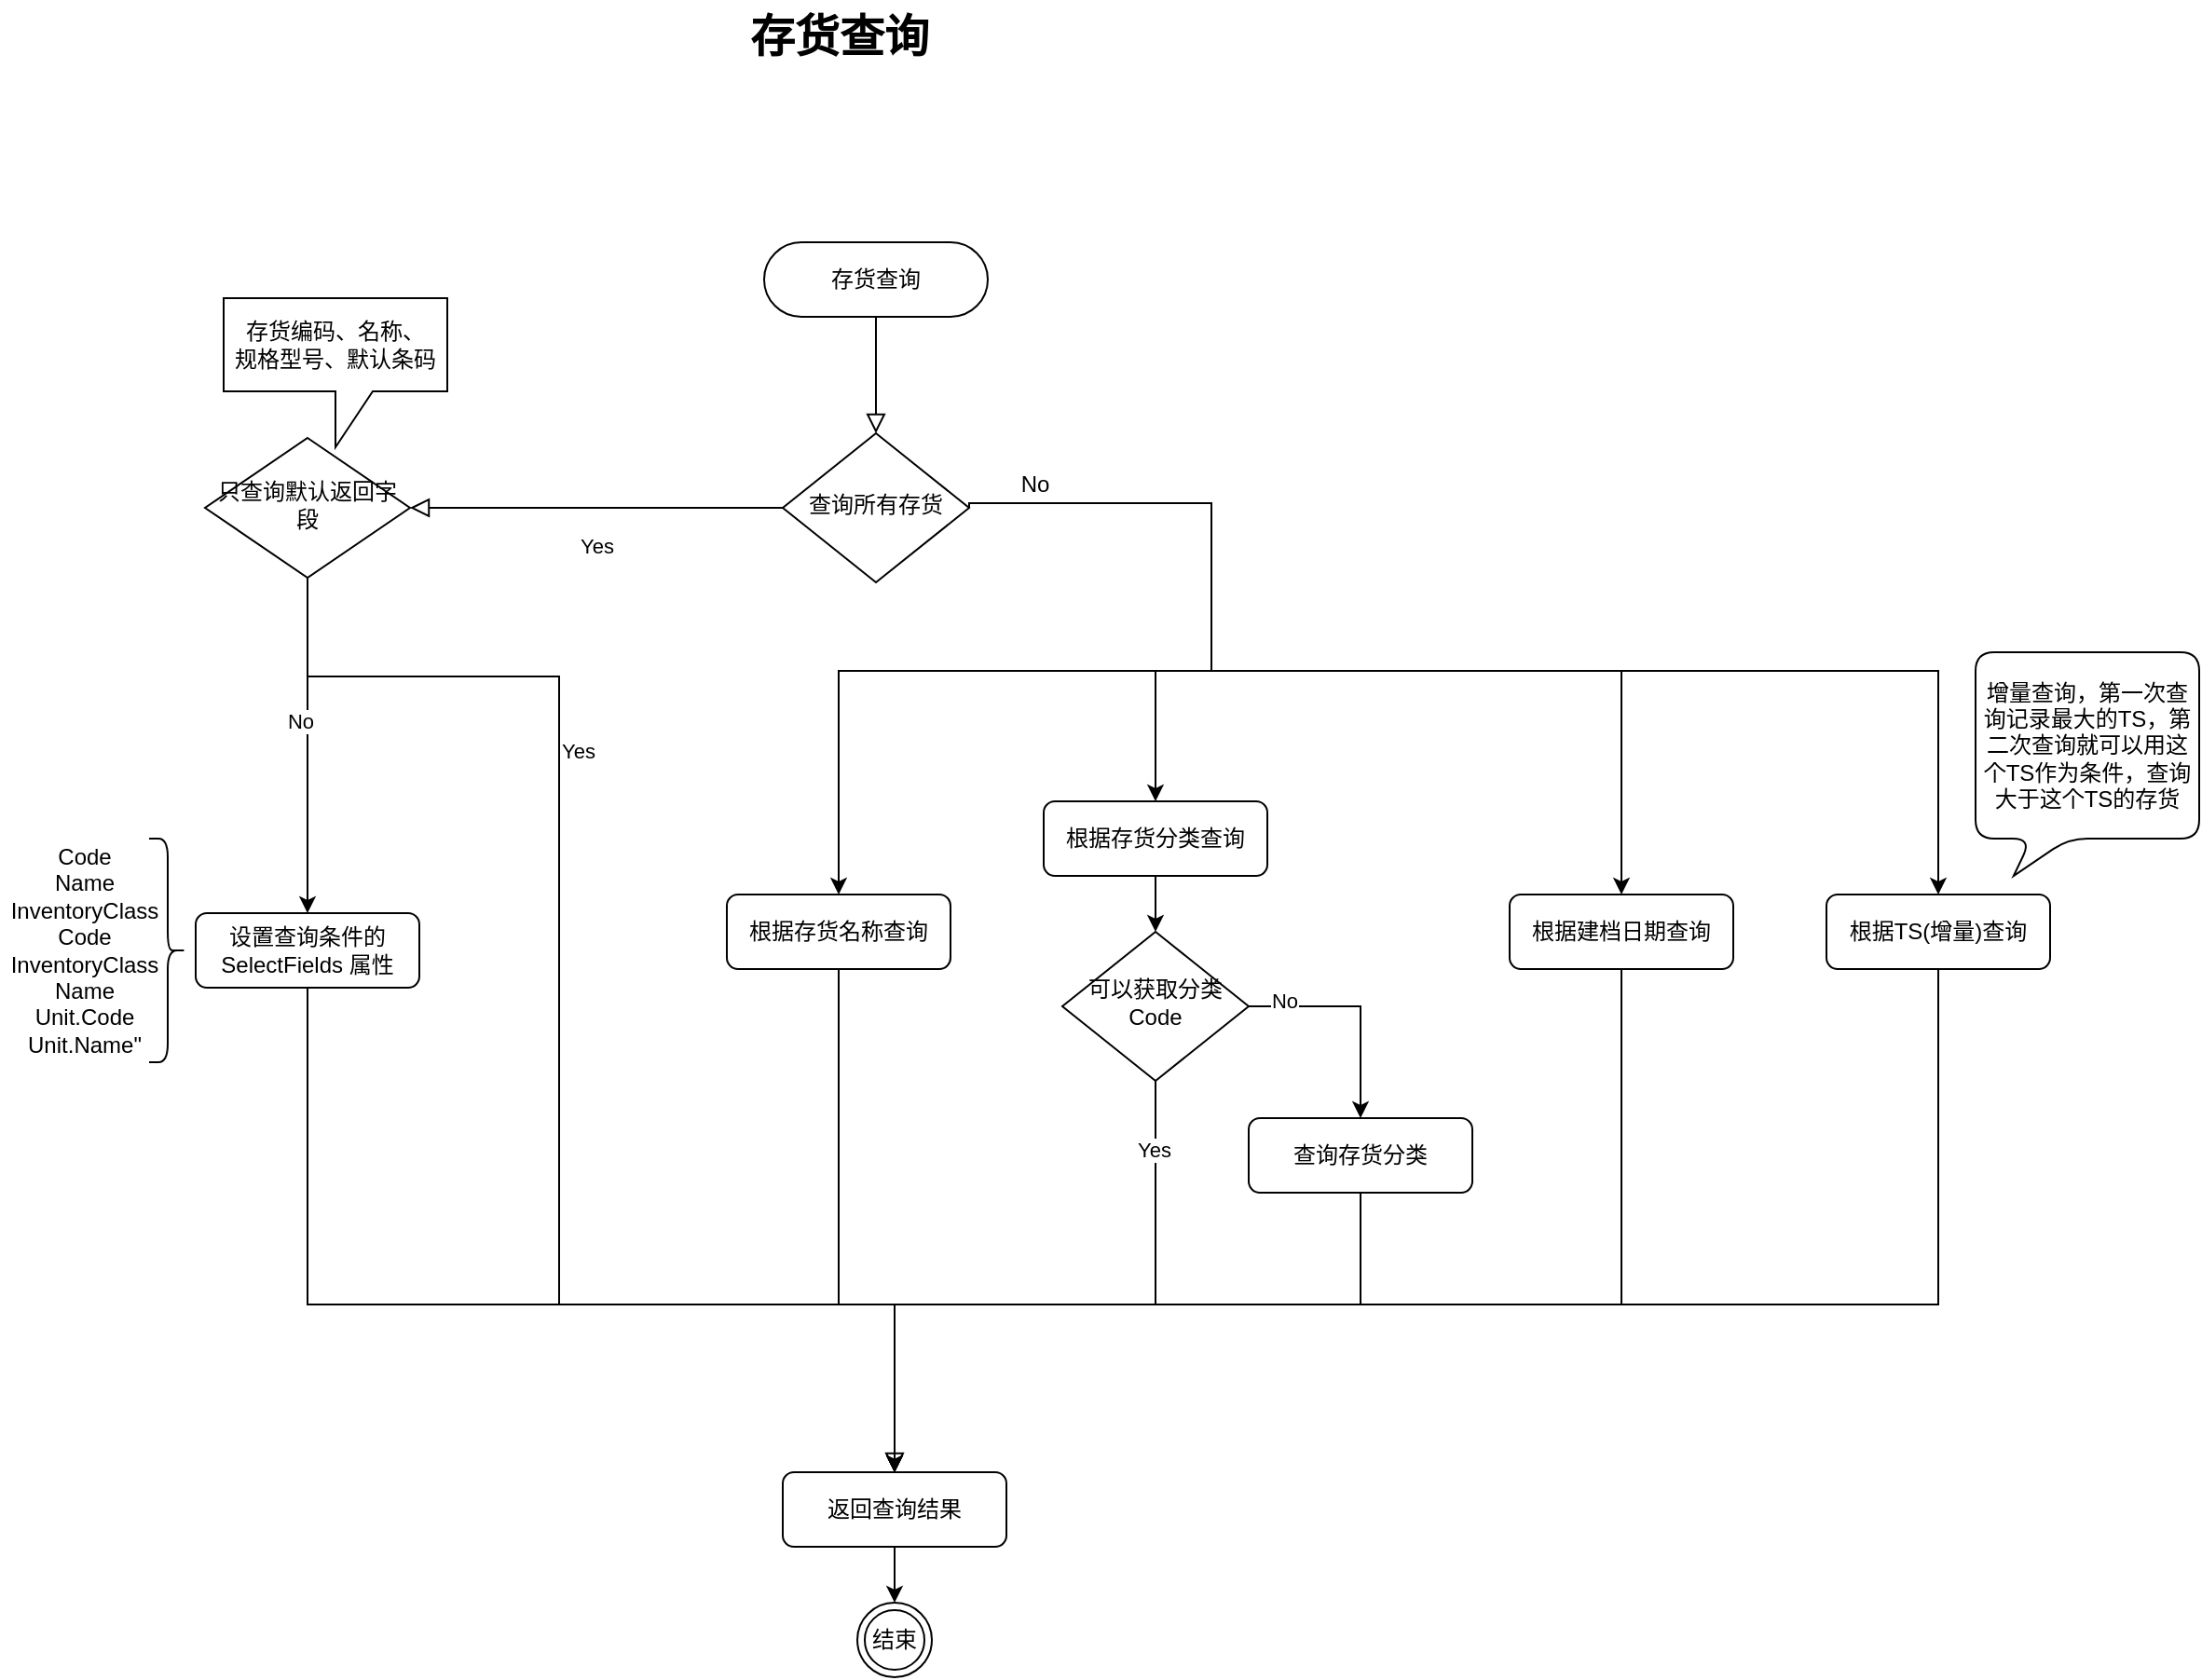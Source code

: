 <mxfile version="14.2.9" type="github">
  <diagram id="C5RBs43oDa-KdzZeNtuy" name="Page-1">
    <mxGraphModel dx="2997" dy="992" grid="1" gridSize="10" guides="1" tooltips="1" connect="1" arrows="1" fold="1" page="1" pageScale="1" pageWidth="1169" pageHeight="1654" math="0" shadow="0">
      <root>
        <mxCell id="WIyWlLk6GJQsqaUBKTNV-0" />
        <mxCell id="WIyWlLk6GJQsqaUBKTNV-1" parent="WIyWlLk6GJQsqaUBKTNV-0" />
        <mxCell id="WIyWlLk6GJQsqaUBKTNV-2" value="" style="rounded=0;html=1;jettySize=auto;orthogonalLoop=1;fontSize=11;endArrow=block;endFill=0;endSize=8;strokeWidth=1;shadow=0;labelBackgroundColor=none;edgeStyle=orthogonalEdgeStyle;" parent="WIyWlLk6GJQsqaUBKTNV-1" source="WIyWlLk6GJQsqaUBKTNV-3" target="WIyWlLk6GJQsqaUBKTNV-6" edge="1">
          <mxGeometry relative="1" as="geometry" />
        </mxCell>
        <mxCell id="WIyWlLk6GJQsqaUBKTNV-3" value="存货查询" style="rounded=1;whiteSpace=wrap;html=1;fontSize=12;glass=0;strokeWidth=1;shadow=0;arcSize=50;" parent="WIyWlLk6GJQsqaUBKTNV-1" vertex="1">
          <mxGeometry x="360" y="200" width="120" height="40" as="geometry" />
        </mxCell>
        <mxCell id="WIyWlLk6GJQsqaUBKTNV-4" value="Yes" style="rounded=0;html=1;jettySize=auto;orthogonalLoop=1;fontSize=11;endArrow=block;endFill=0;endSize=8;strokeWidth=1;shadow=0;labelBackgroundColor=none;edgeStyle=orthogonalEdgeStyle;" parent="WIyWlLk6GJQsqaUBKTNV-1" source="WIyWlLk6GJQsqaUBKTNV-6" target="WIyWlLk6GJQsqaUBKTNV-10" edge="1">
          <mxGeometry y="20" relative="1" as="geometry">
            <mxPoint as="offset" />
          </mxGeometry>
        </mxCell>
        <mxCell id="TtRiqK_YNeNSmyJiiI_s-16" style="edgeStyle=orthogonalEdgeStyle;rounded=0;orthogonalLoop=1;jettySize=auto;html=1;exitX=1;exitY=0.5;exitDx=0;exitDy=0;entryX=0.5;entryY=0;entryDx=0;entryDy=0;" edge="1" parent="WIyWlLk6GJQsqaUBKTNV-1" source="WIyWlLk6GJQsqaUBKTNV-6" target="TtRiqK_YNeNSmyJiiI_s-27">
          <mxGeometry relative="1" as="geometry">
            <mxPoint x="550" y="560" as="targetPoint" />
            <Array as="points">
              <mxPoint x="470" y="340" />
              <mxPoint x="600" y="340" />
              <mxPoint x="600" y="430" />
              <mxPoint x="570" y="430" />
            </Array>
          </mxGeometry>
        </mxCell>
        <mxCell id="TtRiqK_YNeNSmyJiiI_s-20" value="&lt;br&gt;" style="edgeLabel;html=1;align=center;verticalAlign=middle;resizable=0;points=[];" vertex="1" connectable="0" parent="TtRiqK_YNeNSmyJiiI_s-16">
          <mxGeometry x="-0.15" y="1" relative="1" as="geometry">
            <mxPoint as="offset" />
          </mxGeometry>
        </mxCell>
        <mxCell id="TtRiqK_YNeNSmyJiiI_s-28" style="edgeStyle=orthogonalEdgeStyle;rounded=0;orthogonalLoop=1;jettySize=auto;html=1;exitX=1;exitY=0.5;exitDx=0;exitDy=0;" edge="1" parent="WIyWlLk6GJQsqaUBKTNV-1" source="WIyWlLk6GJQsqaUBKTNV-6" target="TtRiqK_YNeNSmyJiiI_s-25">
          <mxGeometry relative="1" as="geometry">
            <Array as="points">
              <mxPoint x="600" y="340" />
              <mxPoint x="600" y="430" />
              <mxPoint x="400" y="430" />
            </Array>
          </mxGeometry>
        </mxCell>
        <mxCell id="TtRiqK_YNeNSmyJiiI_s-30" style="edgeStyle=orthogonalEdgeStyle;rounded=0;orthogonalLoop=1;jettySize=auto;html=1;exitX=1;exitY=0.5;exitDx=0;exitDy=0;" edge="1" parent="WIyWlLk6GJQsqaUBKTNV-1" source="WIyWlLk6GJQsqaUBKTNV-6" target="TtRiqK_YNeNSmyJiiI_s-29">
          <mxGeometry relative="1" as="geometry">
            <Array as="points">
              <mxPoint x="470" y="340" />
              <mxPoint x="600" y="340" />
              <mxPoint x="600" y="430" />
              <mxPoint x="820" y="430" />
            </Array>
          </mxGeometry>
        </mxCell>
        <mxCell id="TtRiqK_YNeNSmyJiiI_s-32" style="edgeStyle=orthogonalEdgeStyle;rounded=0;orthogonalLoop=1;jettySize=auto;html=1;exitX=1;exitY=0.5;exitDx=0;exitDy=0;entryX=0.5;entryY=0;entryDx=0;entryDy=0;" edge="1" parent="WIyWlLk6GJQsqaUBKTNV-1" source="WIyWlLk6GJQsqaUBKTNV-6" target="TtRiqK_YNeNSmyJiiI_s-31">
          <mxGeometry relative="1" as="geometry">
            <Array as="points">
              <mxPoint x="470" y="340" />
              <mxPoint x="600" y="340" />
              <mxPoint x="600" y="430" />
              <mxPoint x="990" y="430" />
            </Array>
          </mxGeometry>
        </mxCell>
        <mxCell id="WIyWlLk6GJQsqaUBKTNV-6" value="查询所有存货" style="rhombus;whiteSpace=wrap;html=1;shadow=0;fontFamily=Helvetica;fontSize=12;align=center;strokeWidth=1;spacing=6;spacingTop=-4;" parent="WIyWlLk6GJQsqaUBKTNV-1" vertex="1">
          <mxGeometry x="370" y="302.5" width="100" height="80" as="geometry" />
        </mxCell>
        <mxCell id="TtRiqK_YNeNSmyJiiI_s-45" style="edgeStyle=orthogonalEdgeStyle;rounded=0;orthogonalLoop=1;jettySize=auto;html=1;exitX=0.5;exitY=1;exitDx=0;exitDy=0;entryX=0.5;entryY=0;entryDx=0;entryDy=0;" edge="1" parent="WIyWlLk6GJQsqaUBKTNV-1" source="TtRiqK_YNeNSmyJiiI_s-43" target="WIyWlLk6GJQsqaUBKTNV-12">
          <mxGeometry relative="1" as="geometry">
            <Array as="points">
              <mxPoint x="570" y="770" />
              <mxPoint x="430" y="770" />
            </Array>
          </mxGeometry>
        </mxCell>
        <mxCell id="TtRiqK_YNeNSmyJiiI_s-47" value="Yes" style="edgeLabel;html=1;align=center;verticalAlign=middle;resizable=0;points=[];" vertex="1" connectable="0" parent="TtRiqK_YNeNSmyJiiI_s-45">
          <mxGeometry x="-0.792" y="-1" relative="1" as="geometry">
            <mxPoint as="offset" />
          </mxGeometry>
        </mxCell>
        <mxCell id="TtRiqK_YNeNSmyJiiI_s-51" style="edgeStyle=orthogonalEdgeStyle;rounded=0;orthogonalLoop=1;jettySize=auto;html=1;exitX=1;exitY=0.5;exitDx=0;exitDy=0;" edge="1" parent="WIyWlLk6GJQsqaUBKTNV-1" source="TtRiqK_YNeNSmyJiiI_s-43" target="TtRiqK_YNeNSmyJiiI_s-50">
          <mxGeometry relative="1" as="geometry" />
        </mxCell>
        <mxCell id="TtRiqK_YNeNSmyJiiI_s-52" value="No" style="edgeLabel;html=1;align=center;verticalAlign=middle;resizable=0;points=[];" vertex="1" connectable="0" parent="TtRiqK_YNeNSmyJiiI_s-51">
          <mxGeometry x="-0.685" y="3" relative="1" as="geometry">
            <mxPoint as="offset" />
          </mxGeometry>
        </mxCell>
        <mxCell id="TtRiqK_YNeNSmyJiiI_s-43" value="可以获取分类&lt;br&gt;Code" style="rhombus;whiteSpace=wrap;html=1;shadow=0;fontFamily=Helvetica;fontSize=12;align=center;strokeWidth=1;spacing=6;spacingTop=-4;" vertex="1" parent="WIyWlLk6GJQsqaUBKTNV-1">
          <mxGeometry x="520" y="570" width="100" height="80" as="geometry" />
        </mxCell>
        <mxCell id="WIyWlLk6GJQsqaUBKTNV-9" value="Yes" style="edgeStyle=orthogonalEdgeStyle;rounded=0;html=1;jettySize=auto;orthogonalLoop=1;fontSize=11;endArrow=block;endFill=0;endSize=8;strokeWidth=1;shadow=0;labelBackgroundColor=none;" parent="WIyWlLk6GJQsqaUBKTNV-1" source="WIyWlLk6GJQsqaUBKTNV-10" target="WIyWlLk6GJQsqaUBKTNV-12" edge="1">
          <mxGeometry x="-0.426" y="10" relative="1" as="geometry">
            <mxPoint as="offset" />
            <Array as="points">
              <mxPoint x="115" y="433" />
              <mxPoint x="250" y="433" />
              <mxPoint x="250" y="770" />
              <mxPoint x="430" y="770" />
            </Array>
          </mxGeometry>
        </mxCell>
        <mxCell id="TtRiqK_YNeNSmyJiiI_s-40" style="edgeStyle=orthogonalEdgeStyle;rounded=0;orthogonalLoop=1;jettySize=auto;html=1;exitX=0.5;exitY=1;exitDx=0;exitDy=0;" edge="1" parent="WIyWlLk6GJQsqaUBKTNV-1" source="WIyWlLk6GJQsqaUBKTNV-10" target="WIyWlLk6GJQsqaUBKTNV-11">
          <mxGeometry relative="1" as="geometry" />
        </mxCell>
        <mxCell id="TtRiqK_YNeNSmyJiiI_s-41" value="No" style="edgeLabel;html=1;align=center;verticalAlign=middle;resizable=0;points=[];" vertex="1" connectable="0" parent="TtRiqK_YNeNSmyJiiI_s-40">
          <mxGeometry x="-0.148" y="-4" relative="1" as="geometry">
            <mxPoint as="offset" />
          </mxGeometry>
        </mxCell>
        <mxCell id="WIyWlLk6GJQsqaUBKTNV-10" value="只查询默认返回字段" style="rhombus;whiteSpace=wrap;html=1;shadow=0;fontFamily=Helvetica;fontSize=12;align=center;strokeWidth=1;spacing=6;spacingTop=-4;" parent="WIyWlLk6GJQsqaUBKTNV-1" vertex="1">
          <mxGeometry x="60" y="305" width="110" height="75" as="geometry" />
        </mxCell>
        <mxCell id="TtRiqK_YNeNSmyJiiI_s-6" style="edgeStyle=orthogonalEdgeStyle;rounded=0;orthogonalLoop=1;jettySize=auto;html=1;exitX=0.5;exitY=1;exitDx=0;exitDy=0;entryX=0.5;entryY=0;entryDx=0;entryDy=0;" edge="1" parent="WIyWlLk6GJQsqaUBKTNV-1" source="WIyWlLk6GJQsqaUBKTNV-11" target="WIyWlLk6GJQsqaUBKTNV-12">
          <mxGeometry relative="1" as="geometry">
            <Array as="points">
              <mxPoint x="115" y="770" />
              <mxPoint x="430" y="770" />
            </Array>
          </mxGeometry>
        </mxCell>
        <mxCell id="WIyWlLk6GJQsqaUBKTNV-11" value="设置查询条件的SelectFields 属性" style="rounded=1;whiteSpace=wrap;html=1;fontSize=12;glass=0;strokeWidth=1;shadow=0;" parent="WIyWlLk6GJQsqaUBKTNV-1" vertex="1">
          <mxGeometry x="55" y="560" width="120" height="40" as="geometry" />
        </mxCell>
        <mxCell id="TtRiqK_YNeNSmyJiiI_s-7" style="edgeStyle=orthogonalEdgeStyle;rounded=0;orthogonalLoop=1;jettySize=auto;html=1;exitX=0.5;exitY=1;exitDx=0;exitDy=0;" edge="1" parent="WIyWlLk6GJQsqaUBKTNV-1" source="WIyWlLk6GJQsqaUBKTNV-12" target="TtRiqK_YNeNSmyJiiI_s-5">
          <mxGeometry relative="1" as="geometry" />
        </mxCell>
        <mxCell id="WIyWlLk6GJQsqaUBKTNV-12" value="返回查询结果" style="rounded=1;whiteSpace=wrap;html=1;fontSize=12;glass=0;strokeWidth=1;shadow=0;" parent="WIyWlLk6GJQsqaUBKTNV-1" vertex="1">
          <mxGeometry x="370" y="860" width="120" height="40" as="geometry" />
        </mxCell>
        <mxCell id="TtRiqK_YNeNSmyJiiI_s-33" style="edgeStyle=orthogonalEdgeStyle;rounded=0;orthogonalLoop=1;jettySize=auto;html=1;exitX=0.5;exitY=1;exitDx=0;exitDy=0;" edge="1" parent="WIyWlLk6GJQsqaUBKTNV-1" source="TtRiqK_YNeNSmyJiiI_s-25" target="WIyWlLk6GJQsqaUBKTNV-12">
          <mxGeometry relative="1" as="geometry">
            <Array as="points">
              <mxPoint x="400" y="770" />
              <mxPoint x="430" y="770" />
            </Array>
          </mxGeometry>
        </mxCell>
        <mxCell id="TtRiqK_YNeNSmyJiiI_s-25" value="根据存货名称查询" style="rounded=1;whiteSpace=wrap;html=1;fontSize=12;glass=0;strokeWidth=1;shadow=0;" vertex="1" parent="WIyWlLk6GJQsqaUBKTNV-1">
          <mxGeometry x="340" y="550" width="120" height="40" as="geometry" />
        </mxCell>
        <mxCell id="TtRiqK_YNeNSmyJiiI_s-44" style="edgeStyle=orthogonalEdgeStyle;rounded=0;orthogonalLoop=1;jettySize=auto;html=1;exitX=0.5;exitY=1;exitDx=0;exitDy=0;" edge="1" parent="WIyWlLk6GJQsqaUBKTNV-1" source="TtRiqK_YNeNSmyJiiI_s-27" target="TtRiqK_YNeNSmyJiiI_s-43">
          <mxGeometry relative="1" as="geometry" />
        </mxCell>
        <mxCell id="TtRiqK_YNeNSmyJiiI_s-27" value="根据存货分类查询" style="rounded=1;whiteSpace=wrap;html=1;fontSize=12;glass=0;strokeWidth=1;shadow=0;" vertex="1" parent="WIyWlLk6GJQsqaUBKTNV-1">
          <mxGeometry x="510" y="500" width="120" height="40" as="geometry" />
        </mxCell>
        <mxCell id="TtRiqK_YNeNSmyJiiI_s-53" style="edgeStyle=orthogonalEdgeStyle;rounded=0;orthogonalLoop=1;jettySize=auto;html=1;exitX=0.5;exitY=1;exitDx=0;exitDy=0;entryX=0.5;entryY=0;entryDx=0;entryDy=0;" edge="1" parent="WIyWlLk6GJQsqaUBKTNV-1" source="TtRiqK_YNeNSmyJiiI_s-50" target="WIyWlLk6GJQsqaUBKTNV-12">
          <mxGeometry relative="1" as="geometry">
            <Array as="points">
              <mxPoint x="680" y="770" />
              <mxPoint x="430" y="770" />
            </Array>
          </mxGeometry>
        </mxCell>
        <mxCell id="TtRiqK_YNeNSmyJiiI_s-50" value="查询存货分类" style="rounded=1;whiteSpace=wrap;html=1;fontSize=12;glass=0;strokeWidth=1;shadow=0;" vertex="1" parent="WIyWlLk6GJQsqaUBKTNV-1">
          <mxGeometry x="620" y="670" width="120" height="40" as="geometry" />
        </mxCell>
        <mxCell id="TtRiqK_YNeNSmyJiiI_s-39" style="edgeStyle=orthogonalEdgeStyle;rounded=0;orthogonalLoop=1;jettySize=auto;html=1;exitX=0.5;exitY=1;exitDx=0;exitDy=0;entryX=0.5;entryY=0;entryDx=0;entryDy=0;" edge="1" parent="WIyWlLk6GJQsqaUBKTNV-1" source="TtRiqK_YNeNSmyJiiI_s-29" target="WIyWlLk6GJQsqaUBKTNV-12">
          <mxGeometry relative="1" as="geometry">
            <Array as="points">
              <mxPoint x="820" y="770" />
              <mxPoint x="430" y="770" />
            </Array>
          </mxGeometry>
        </mxCell>
        <mxCell id="TtRiqK_YNeNSmyJiiI_s-38" style="edgeStyle=orthogonalEdgeStyle;rounded=0;orthogonalLoop=1;jettySize=auto;html=1;exitX=0.5;exitY=1;exitDx=0;exitDy=0;entryX=0.5;entryY=0;entryDx=0;entryDy=0;" edge="1" parent="WIyWlLk6GJQsqaUBKTNV-1" source="TtRiqK_YNeNSmyJiiI_s-31" target="WIyWlLk6GJQsqaUBKTNV-12">
          <mxGeometry relative="1" as="geometry">
            <Array as="points">
              <mxPoint x="990" y="770" />
              <mxPoint x="430" y="770" />
            </Array>
          </mxGeometry>
        </mxCell>
        <mxCell id="TtRiqK_YNeNSmyJiiI_s-31" value="根据TS(增量)查询" style="rounded=1;whiteSpace=wrap;html=1;fontSize=12;glass=0;strokeWidth=1;shadow=0;" vertex="1" parent="WIyWlLk6GJQsqaUBKTNV-1">
          <mxGeometry x="930" y="550" width="120" height="40" as="geometry" />
        </mxCell>
        <mxCell id="TtRiqK_YNeNSmyJiiI_s-0" value="存货查询" style="text;strokeColor=none;fillColor=none;html=1;fontSize=24;fontStyle=1;verticalAlign=middle;align=center;" vertex="1" parent="WIyWlLk6GJQsqaUBKTNV-1">
          <mxGeometry x="350" y="70" width="100" height="40" as="geometry" />
        </mxCell>
        <mxCell id="TtRiqK_YNeNSmyJiiI_s-5" value="结束&lt;br&gt;" style="ellipse;shape=doubleEllipse;whiteSpace=wrap;html=1;aspect=fixed;" vertex="1" parent="WIyWlLk6GJQsqaUBKTNV-1">
          <mxGeometry x="410" y="930" width="40" height="40" as="geometry" />
        </mxCell>
        <mxCell id="TtRiqK_YNeNSmyJiiI_s-21" value="No&lt;br&gt;" style="text;html=1;align=center;verticalAlign=middle;resizable=0;points=[];autosize=1;" vertex="1" parent="WIyWlLk6GJQsqaUBKTNV-1">
          <mxGeometry x="490" y="320" width="30" height="20" as="geometry" />
        </mxCell>
        <mxCell id="TtRiqK_YNeNSmyJiiI_s-42" value="&lt;span&gt;存货编码、名称、&lt;/span&gt;&lt;br&gt;&lt;span&gt;规格型号、默认条码&lt;/span&gt;" style="shape=callout;whiteSpace=wrap;html=1;perimeter=calloutPerimeter;" vertex="1" parent="WIyWlLk6GJQsqaUBKTNV-1">
          <mxGeometry x="70" y="230" width="120" height="80" as="geometry" />
        </mxCell>
        <mxCell id="TtRiqK_YNeNSmyJiiI_s-54" value="" style="shape=curlyBracket;whiteSpace=wrap;html=1;rounded=1;size=0.5;rotation=-90;direction=north;" vertex="1" parent="WIyWlLk6GJQsqaUBKTNV-1">
          <mxGeometry x="-20" y="570" width="120" height="20" as="geometry" />
        </mxCell>
        <mxCell id="TtRiqK_YNeNSmyJiiI_s-57" value="Code&lt;br&gt;Name&lt;br&gt;InventoryClass&lt;br&gt;Code&lt;br&gt;InventoryClass&lt;br&gt;Name&lt;br&gt;Unit.Code&lt;br&gt;Unit.Name&quot;" style="text;html=1;align=center;verticalAlign=middle;resizable=0;points=[];autosize=1;" vertex="1" parent="WIyWlLk6GJQsqaUBKTNV-1">
          <mxGeometry x="-50" y="520" width="90" height="120" as="geometry" />
        </mxCell>
        <mxCell id="TtRiqK_YNeNSmyJiiI_s-29" value="根据建档日期查询" style="rounded=1;whiteSpace=wrap;html=1;fontSize=12;glass=0;strokeWidth=1;shadow=0;movable=0;resizable=0;rotatable=0;deletable=0;editable=0;connectable=0;" vertex="1" parent="WIyWlLk6GJQsqaUBKTNV-1">
          <mxGeometry x="760" y="550" width="120" height="40" as="geometry" />
        </mxCell>
        <mxCell id="TtRiqK_YNeNSmyJiiI_s-63" value="增量查询，第一次查询记录最大的TS，第二次查询就可以用这个TS作为条件，查询大于这个TS的存货" style="shape=callout;whiteSpace=wrap;html=1;perimeter=calloutPerimeter;rounded=1;shadow=0;glass=0;strokeWidth=1;size=20;position=0.25;position2=0.17;" vertex="1" parent="WIyWlLk6GJQsqaUBKTNV-1">
          <mxGeometry x="1010" y="420" width="120" height="120" as="geometry" />
        </mxCell>
      </root>
    </mxGraphModel>
  </diagram>
</mxfile>
